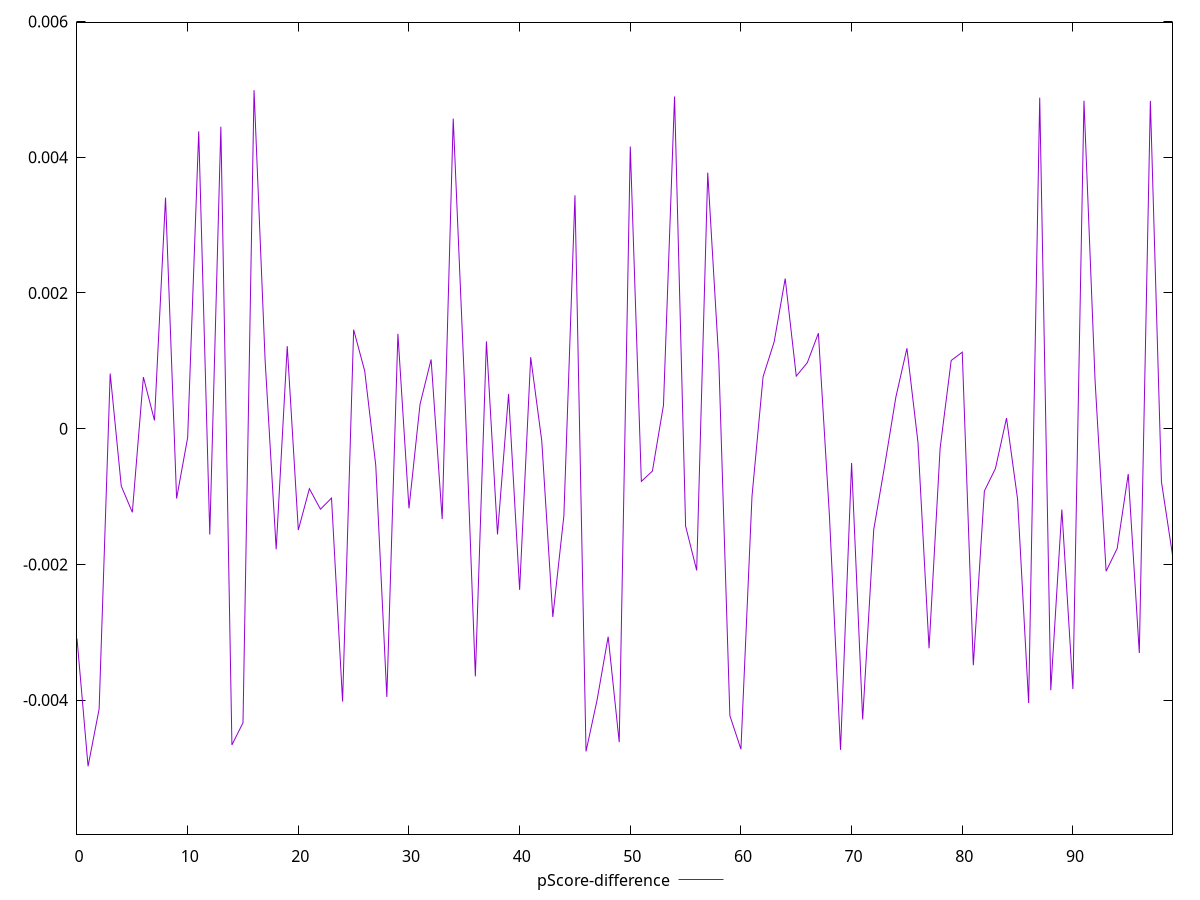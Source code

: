 reset

$pScoreDifference <<EOF
0 -0.003092898108413511
1 -0.004974513058477736
2 -0.004129956739992613
3 0.0008121089025250328
4 -0.0008458047722716966
5 -0.0012329050801112018
6 0.0007594895119745759
7 0.00012132501633077553
8 0.003403556788771911
9 -0.0010293115439043987
10 -0.0001321227139067238
11 0.004380701357001082
12 -0.001560402357333901
13 0.00444936893425063
14 -0.004660350565779403
15 -0.004334109353895554
16 0.0049870618113372345
17 0.0010065458827012153
18 -0.001777746123895474
19 0.0012153803609538105
20 -0.0014941141063655738
21 -0.0008850467162617726
22 -0.0011872346916927956
23 -0.0010228115369501634
24 -0.004021669111151871
25 0.0014578842073699194
26 0.0008492865174473119
27 -0.0005420620111438179
28 -0.003953151025083312
29 0.0013974113766408447
30 -0.0011745526350050994
31 0.0003591017960590248
32 0.001019244165684774
33 -0.0013323160912526166
34 0.00456779579583344
35 0.0007273625647399307
36 -0.0036504702135597977
37 0.0012851484530775892
38 -0.0015584790913354407
39 0.0005123019267709861
40 -0.002375321467101399
41 0.001052590198977743
42 -0.0001795187968149925
43 -0.0027748643699914144
44 -0.001281976822196662
45 0.0034385343317596684
46 -0.00475567803783794
47 -0.003996759879811851
48 -0.0030652610199330965
49 -0.004619252093909787
50 0.00415700799424501
51 -0.0007779053937135849
52 -0.0006245590381910304
53 0.00034620523998940556
54 0.004894076464926567
55 -0.0014364340882844218
56 -0.002088898094495195
57 0.0037720535020528967
58 0.0010028845845611034
59 -0.004228677031546391
60 -0.0047227979527983965
61 -0.0009965689658482102
62 0.0007640782252367195
63 0.0012774779643482947
64 0.0022116222139765274
65 0.0007739916054415596
66 0.0009727215457071559
67 0.0014062851600822324
68 -0.0012904482456108646
69 -0.004732694127750792
70 -0.0005058904574793965
71 -0.004284064708696356
72 -0.0014881599052987138
73 -0.0005347566149684901
74 0.00046401691491015917
75 0.0011839508037454483
76 -0.00020470866876742821
77 -0.003236702752130949
78 -0.00029023954442619626
79 0.0010040614811102078
80 0.001126779420806856
81 -0.0034865655017981556
82 -0.0009193409447065815
83 -0.0005867359312716758
84 0.00015596120833438754
85 -0.001037953011483017
86 -0.004043172952703067
87 0.004876321884680568
88 -0.0038538751711554298
89 -0.001192226771835836
90 -0.003837729635789211
91 0.004830731068190208
92 0.0007183984051699621
93 -0.0021006228513702485
94 -0.001765728138676259
95 -0.0006682571238476598
96 -0.0033056603666847817
97 0.004829589896246711
98 -0.0007825996575218097
99 -0.0018602354205405902
EOF

set key outside below
set xrange [0:99]
set yrange [-0.005974513058477736:0.0059870618113372345]
set trange [-0.005974513058477736:0.0059870618113372345]
set terminal svg size 640, 500 enhanced background rgb 'white'
set output "report_00018_2021-02-10T15-25-16.877Z/first-cpu-idle/samples/pages/pScore-difference/values.svg"

plot $pScoreDifference title "pScore-difference" with line

reset
